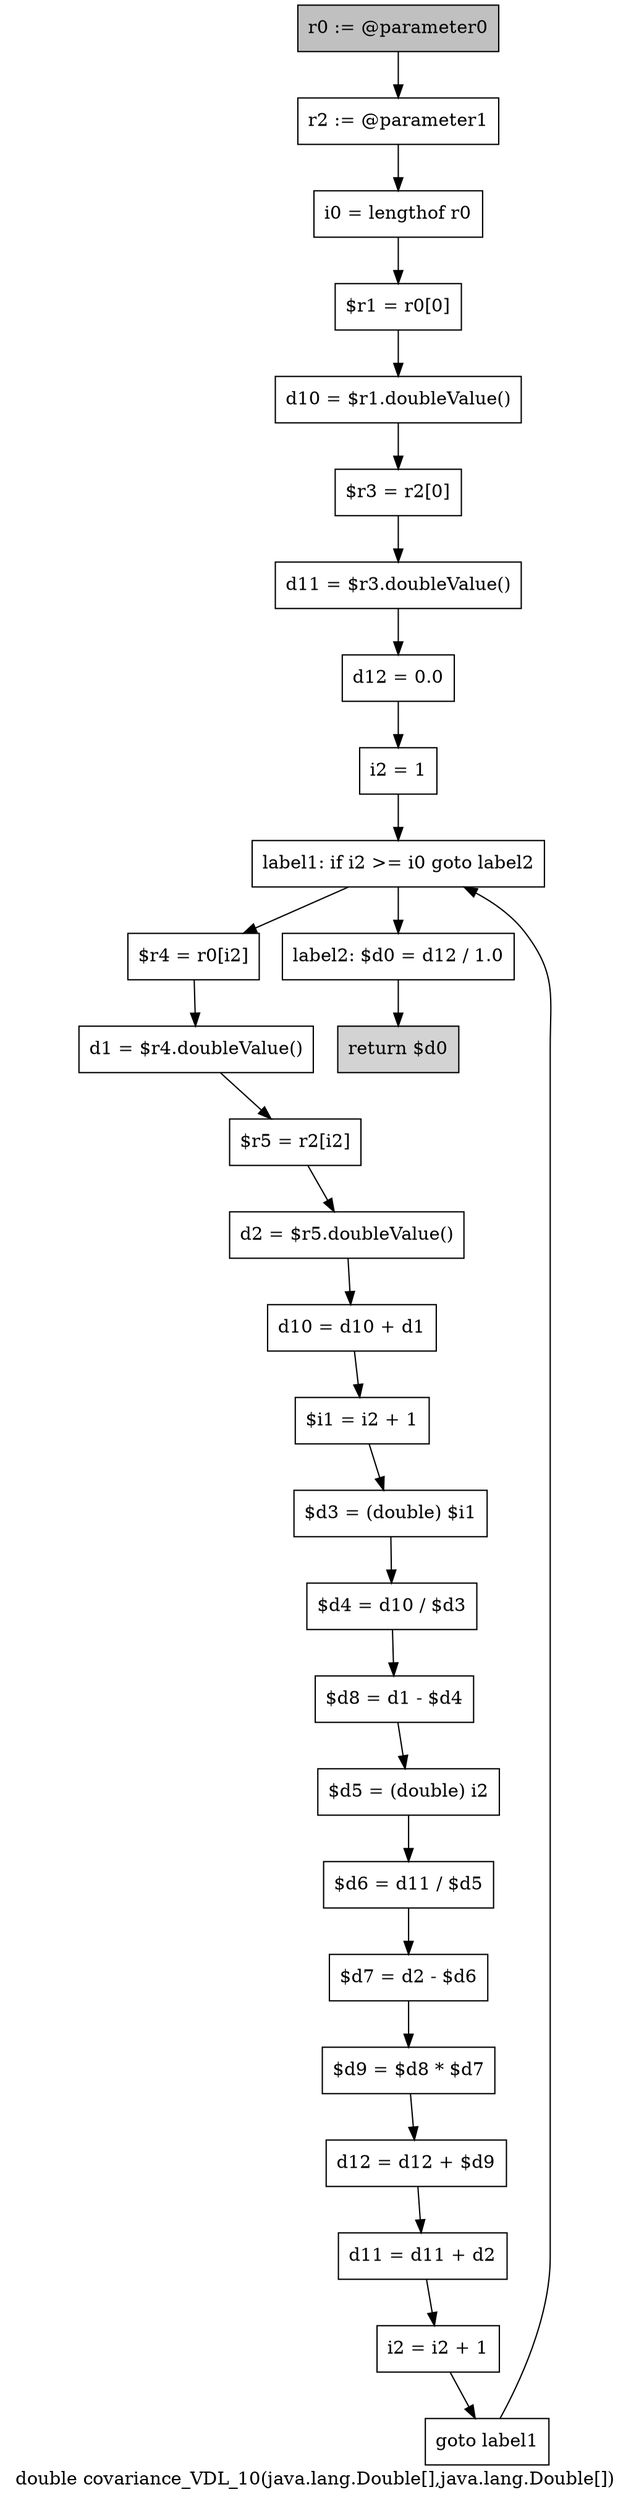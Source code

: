 digraph "double covariance_VDL_10(java.lang.Double[],java.lang.Double[])" {
    label="double covariance_VDL_10(java.lang.Double[],java.lang.Double[])";
    node [shape=box];
    "0" [style=filled,fillcolor=gray,label="r0 := @parameter0",];
    "1" [label="r2 := @parameter1",];
    "0"->"1";
    "2" [label="i0 = lengthof r0",];
    "1"->"2";
    "3" [label="$r1 = r0[0]",];
    "2"->"3";
    "4" [label="d10 = $r1.doubleValue()",];
    "3"->"4";
    "5" [label="$r3 = r2[0]",];
    "4"->"5";
    "6" [label="d11 = $r3.doubleValue()",];
    "5"->"6";
    "7" [label="d12 = 0.0",];
    "6"->"7";
    "8" [label="i2 = 1",];
    "7"->"8";
    "9" [label="label1: if i2 >= i0 goto label2",];
    "8"->"9";
    "10" [label="$r4 = r0[i2]",];
    "9"->"10";
    "27" [label="label2: $d0 = d12 / 1.0",];
    "9"->"27";
    "11" [label="d1 = $r4.doubleValue()",];
    "10"->"11";
    "12" [label="$r5 = r2[i2]",];
    "11"->"12";
    "13" [label="d2 = $r5.doubleValue()",];
    "12"->"13";
    "14" [label="d10 = d10 + d1",];
    "13"->"14";
    "15" [label="$i1 = i2 + 1",];
    "14"->"15";
    "16" [label="$d3 = (double) $i1",];
    "15"->"16";
    "17" [label="$d4 = d10 / $d3",];
    "16"->"17";
    "18" [label="$d8 = d1 - $d4",];
    "17"->"18";
    "19" [label="$d5 = (double) i2",];
    "18"->"19";
    "20" [label="$d6 = d11 / $d5",];
    "19"->"20";
    "21" [label="$d7 = d2 - $d6",];
    "20"->"21";
    "22" [label="$d9 = $d8 * $d7",];
    "21"->"22";
    "23" [label="d12 = d12 + $d9",];
    "22"->"23";
    "24" [label="d11 = d11 + d2",];
    "23"->"24";
    "25" [label="i2 = i2 + 1",];
    "24"->"25";
    "26" [label="goto label1",];
    "25"->"26";
    "26"->"9";
    "28" [style=filled,fillcolor=lightgray,label="return $d0",];
    "27"->"28";
}
